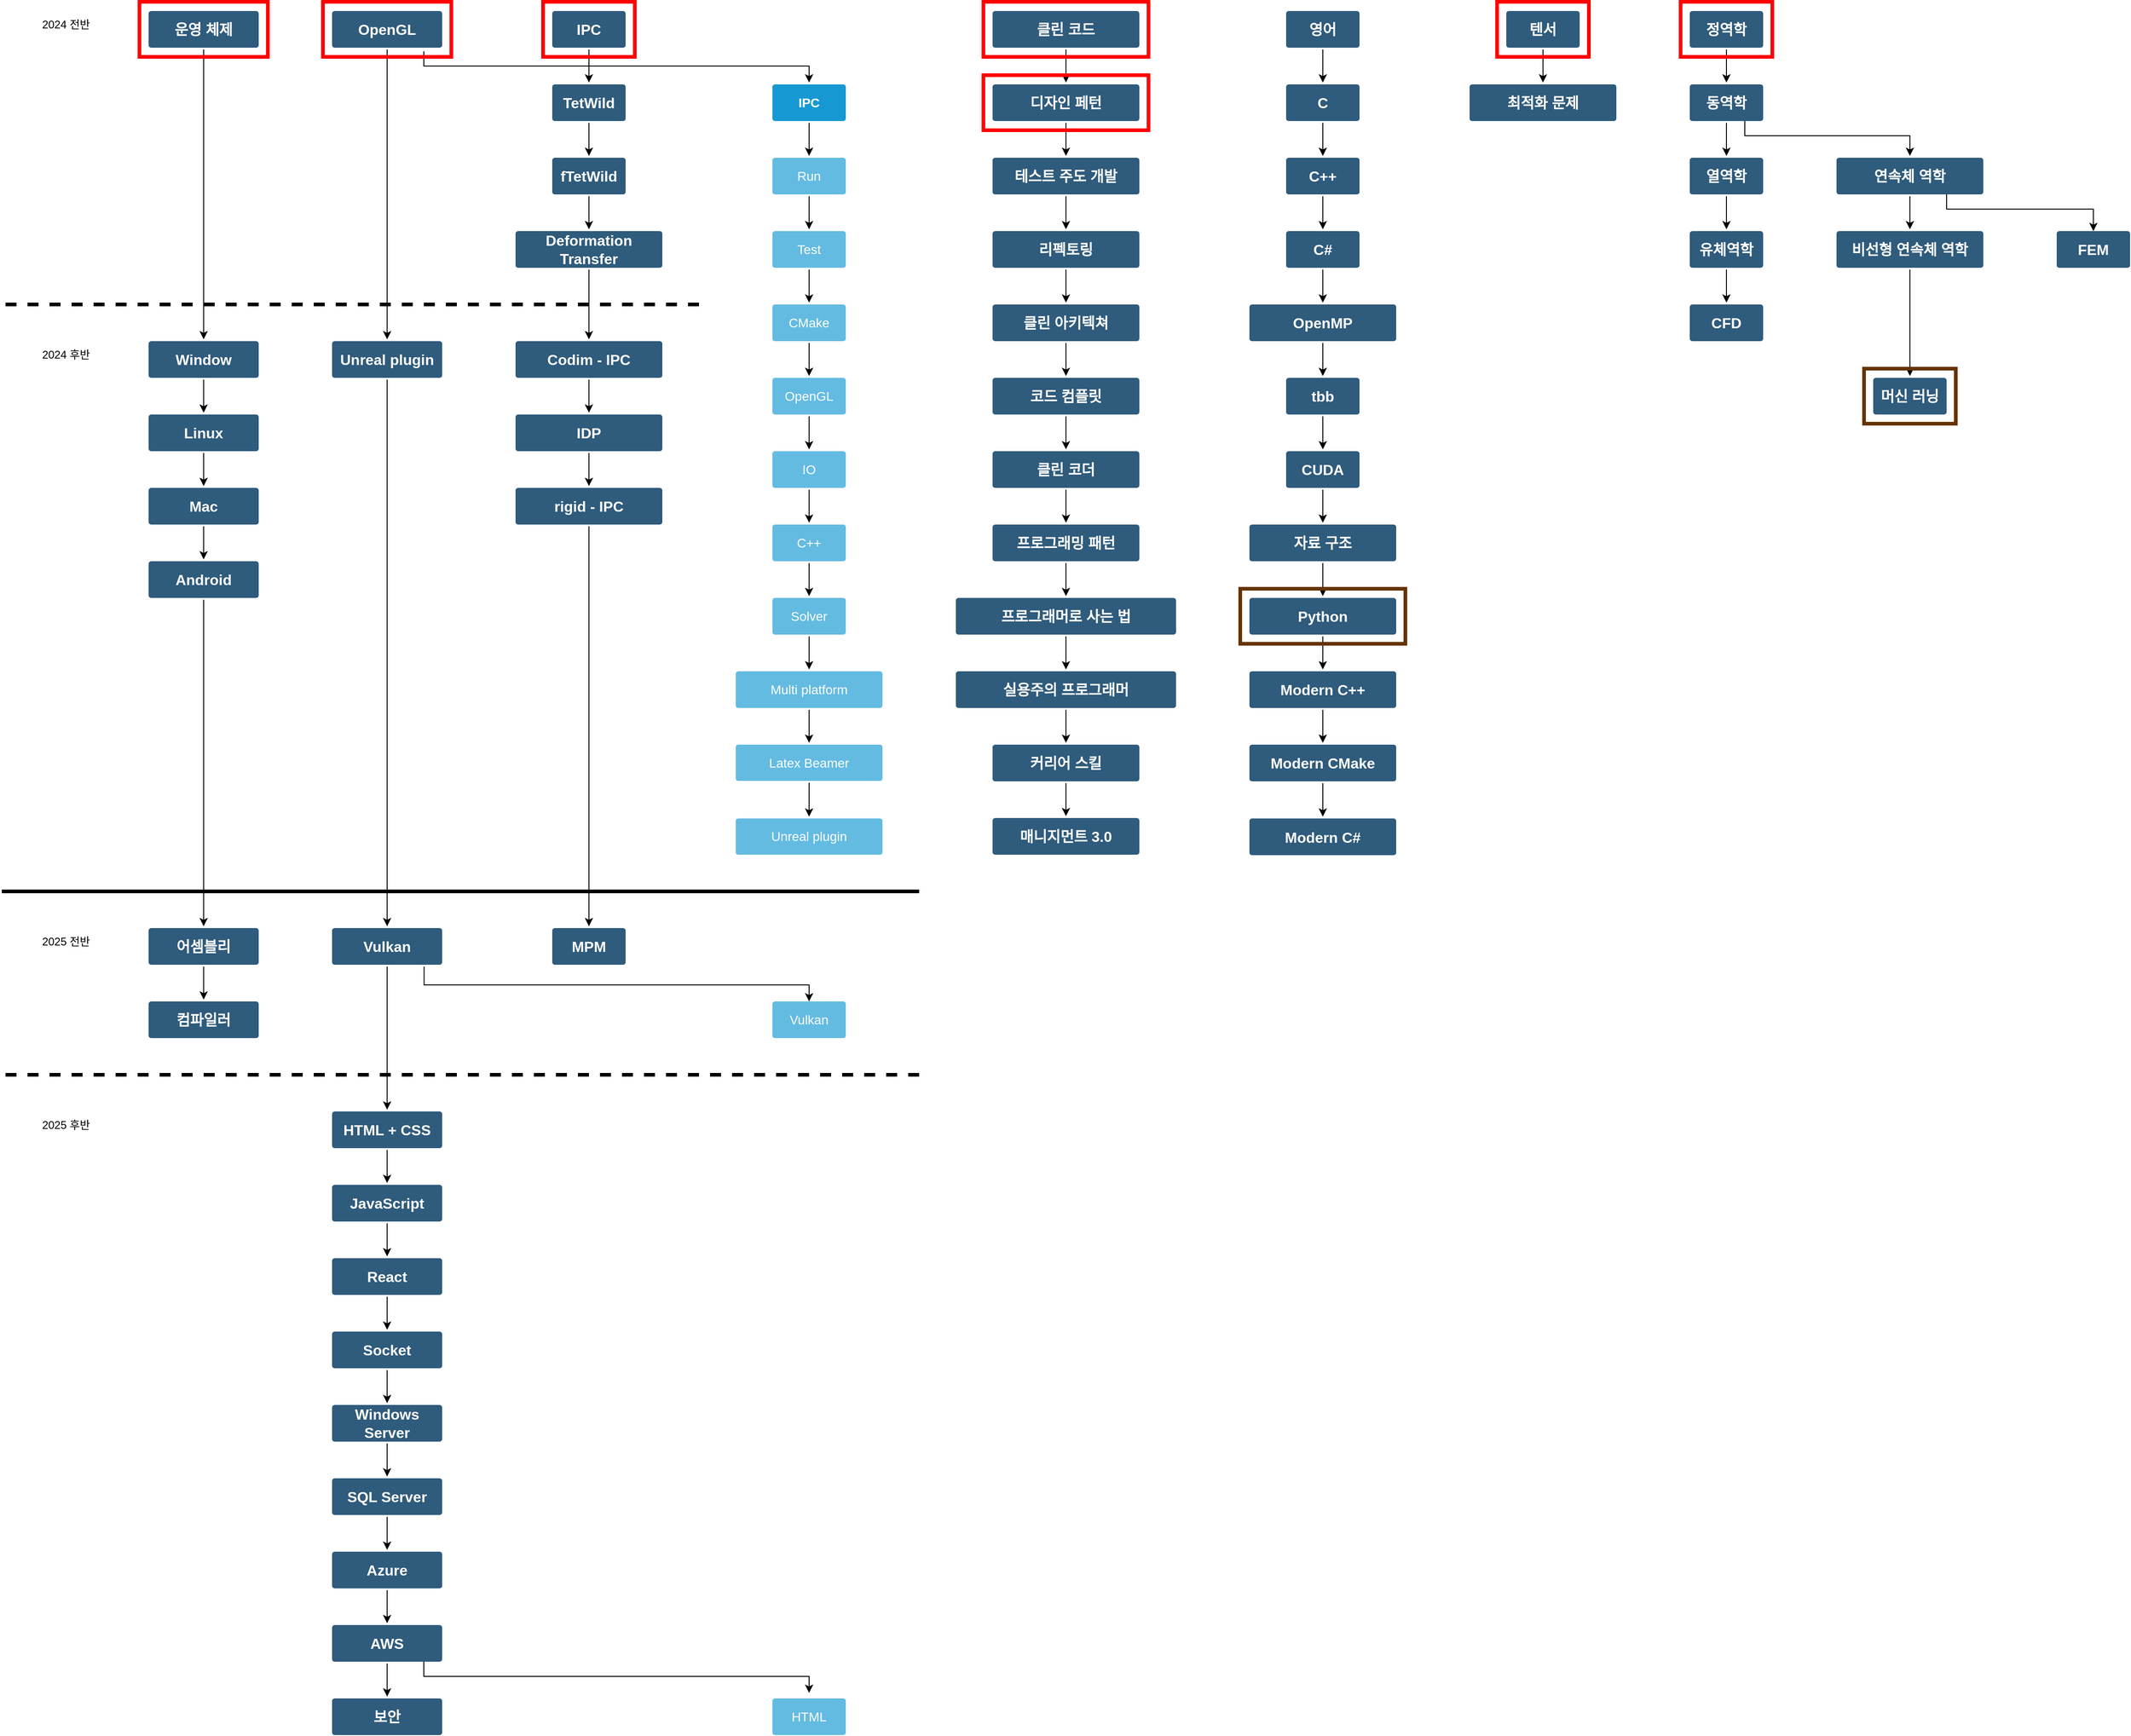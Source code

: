 <mxfile version="23.1.2" type="github">
  <diagram id="6a731a19-8d31-9384-78a2-239565b7b9f0" name="Page-1">
    <mxGraphModel dx="3243" dy="1098" grid="1" gridSize="10" guides="1" tooltips="1" connect="1" arrows="1" fold="1" page="1" pageScale="1" pageWidth="1169" pageHeight="827" background="none" math="0" shadow="0">
      <root>
        <mxCell id="0" />
        <mxCell id="1" parent="0" />
        <mxCell id="1UIoT6ySWnRTdIGvDfuI-1921" value="" style="edgeStyle=orthogonalEdgeStyle;rounded=0;orthogonalLoop=1;jettySize=auto;html=1;" parent="1" source="1749" target="1UIoT6ySWnRTdIGvDfuI-1781" edge="1">
          <mxGeometry relative="1" as="geometry" />
        </mxCell>
        <mxCell id="1749" value="C" style="rounded=1;whiteSpace=wrap;html=1;shadow=0;labelBackgroundColor=none;strokeColor=none;strokeWidth=3;fillColor=#2F5B7C;fontFamily=Helvetica;fontSize=16;fontColor=#FFFFFF;align=center;fontStyle=1;spacing=5;arcSize=7;perimeterSpacing=2;" parent="1" vertex="1">
          <mxGeometry x="640" y="120" width="80" height="40" as="geometry" />
        </mxCell>
        <mxCell id="1UIoT6ySWnRTdIGvDfuI-1902" value="" style="edgeStyle=orthogonalEdgeStyle;rounded=0;orthogonalLoop=1;jettySize=auto;html=1;" parent="1" source="1760" target="1762" edge="1">
          <mxGeometry relative="1" as="geometry" />
        </mxCell>
        <mxCell id="1760" value="IPC" style="rounded=1;whiteSpace=wrap;html=1;shadow=0;labelBackgroundColor=none;strokeColor=none;strokeWidth=3;fillColor=#1699d3;fontFamily=Helvetica;fontSize=14;fontColor=#FFFFFF;align=center;spacing=5;fontStyle=1;arcSize=7;perimeterSpacing=2;" parent="1" vertex="1">
          <mxGeometry x="80" y="120" width="80" height="40" as="geometry" />
        </mxCell>
        <mxCell id="1UIoT6ySWnRTdIGvDfuI-1903" value="" style="edgeStyle=orthogonalEdgeStyle;rounded=0;orthogonalLoop=1;jettySize=auto;html=1;" parent="1" source="1762" target="1UIoT6ySWnRTdIGvDfuI-1811" edge="1">
          <mxGeometry relative="1" as="geometry" />
        </mxCell>
        <mxCell id="1762" value="Run" style="rounded=1;whiteSpace=wrap;html=1;shadow=0;labelBackgroundColor=none;strokeColor=none;strokeWidth=3;fillColor=#64bbe2;fontFamily=Helvetica;fontSize=14;fontColor=#FFFFFF;align=center;spacing=5;arcSize=7;perimeterSpacing=2;" parent="1" vertex="1">
          <mxGeometry x="80" y="200" width="80" height="40" as="geometry" />
        </mxCell>
        <mxCell id="1UIoT6ySWnRTdIGvDfuI-1922" value="" style="edgeStyle=orthogonalEdgeStyle;rounded=0;orthogonalLoop=1;jettySize=auto;html=1;" parent="1" source="1UIoT6ySWnRTdIGvDfuI-1781" target="1UIoT6ySWnRTdIGvDfuI-1782" edge="1">
          <mxGeometry relative="1" as="geometry" />
        </mxCell>
        <mxCell id="1UIoT6ySWnRTdIGvDfuI-1781" value="C++" style="rounded=1;whiteSpace=wrap;html=1;shadow=0;labelBackgroundColor=none;strokeColor=none;strokeWidth=3;fillColor=#2F5B7C;fontFamily=Helvetica;fontSize=16;fontColor=#FFFFFF;align=center;fontStyle=1;spacing=5;arcSize=7;perimeterSpacing=2;" parent="1" vertex="1">
          <mxGeometry x="640" y="200" width="80" height="40" as="geometry" />
        </mxCell>
        <mxCell id="1UIoT6ySWnRTdIGvDfuI-1923" value="" style="edgeStyle=orthogonalEdgeStyle;rounded=0;orthogonalLoop=1;jettySize=auto;html=1;" parent="1" source="1UIoT6ySWnRTdIGvDfuI-1782" target="1UIoT6ySWnRTdIGvDfuI-1854" edge="1">
          <mxGeometry relative="1" as="geometry" />
        </mxCell>
        <mxCell id="1UIoT6ySWnRTdIGvDfuI-1782" value="C#" style="rounded=1;whiteSpace=wrap;html=1;shadow=0;labelBackgroundColor=none;strokeColor=none;strokeWidth=3;fillColor=#2F5B7C;fontFamily=Helvetica;fontSize=16;fontColor=#FFFFFF;align=center;fontStyle=1;spacing=5;arcSize=7;perimeterSpacing=2;" parent="1" vertex="1">
          <mxGeometry x="640" y="280" width="80" height="40" as="geometry" />
        </mxCell>
        <mxCell id="1UIoT6ySWnRTdIGvDfuI-1920" value="" style="edgeStyle=orthogonalEdgeStyle;rounded=0;orthogonalLoop=1;jettySize=auto;html=1;" parent="1" source="1UIoT6ySWnRTdIGvDfuI-1783" target="1749" edge="1">
          <mxGeometry relative="1" as="geometry" />
        </mxCell>
        <mxCell id="1UIoT6ySWnRTdIGvDfuI-1783" value="영어" style="rounded=1;whiteSpace=wrap;html=1;shadow=0;labelBackgroundColor=none;strokeColor=none;strokeWidth=3;fillColor=#2F5B7C;fontFamily=Helvetica;fontSize=16;fontColor=#FFFFFF;align=center;fontStyle=1;spacing=5;arcSize=7;perimeterSpacing=2;" parent="1" vertex="1">
          <mxGeometry x="640" y="40" width="80" height="40" as="geometry" />
        </mxCell>
        <mxCell id="1UIoT6ySWnRTdIGvDfuI-1931" value="" style="edgeStyle=orthogonalEdgeStyle;rounded=0;orthogonalLoop=1;jettySize=auto;html=1;" parent="1" source="1UIoT6ySWnRTdIGvDfuI-1784" target="1UIoT6ySWnRTdIGvDfuI-1785" edge="1">
          <mxGeometry relative="1" as="geometry" />
        </mxCell>
        <mxCell id="1UIoT6ySWnRTdIGvDfuI-1784" value="텐서" style="rounded=1;whiteSpace=wrap;html=1;shadow=0;labelBackgroundColor=none;strokeColor=none;strokeWidth=3;fillColor=#2F5B7C;fontFamily=Helvetica;fontSize=16;fontColor=#FFFFFF;align=center;fontStyle=1;spacing=5;arcSize=7;perimeterSpacing=2;" parent="1" vertex="1">
          <mxGeometry x="880" y="40" width="80" height="40" as="geometry" />
        </mxCell>
        <mxCell id="1UIoT6ySWnRTdIGvDfuI-1785" value="최적화 문제" style="rounded=1;whiteSpace=wrap;html=1;shadow=0;labelBackgroundColor=none;strokeColor=none;strokeWidth=3;fillColor=#2F5B7C;fontFamily=Helvetica;fontSize=16;fontColor=#FFFFFF;align=center;fontStyle=1;spacing=5;arcSize=7;perimeterSpacing=2;" parent="1" vertex="1">
          <mxGeometry x="840" y="120" width="160" height="40" as="geometry" />
        </mxCell>
        <mxCell id="1UIoT6ySWnRTdIGvDfuI-1870" style="edgeStyle=orthogonalEdgeStyle;rounded=0;orthogonalLoop=1;jettySize=auto;html=1;exitX=0.5;exitY=1;exitDx=0;exitDy=0;" parent="1" source="1UIoT6ySWnRTdIGvDfuI-1786" target="1UIoT6ySWnRTdIGvDfuI-1837" edge="1">
          <mxGeometry relative="1" as="geometry" />
        </mxCell>
        <mxCell id="1UIoT6ySWnRTdIGvDfuI-1786" value="OpenGL" style="rounded=1;whiteSpace=wrap;html=1;shadow=0;labelBackgroundColor=none;strokeColor=none;strokeWidth=3;fillColor=#2F5B7C;fontFamily=Helvetica;fontSize=16;fontColor=#FFFFFF;align=center;fontStyle=1;spacing=5;arcSize=7;perimeterSpacing=2;" parent="1" vertex="1">
          <mxGeometry x="-400" y="40" width="120" height="40" as="geometry" />
        </mxCell>
        <mxCell id="1UIoT6ySWnRTdIGvDfuI-1882" style="edgeStyle=orthogonalEdgeStyle;rounded=0;orthogonalLoop=1;jettySize=auto;html=1;" parent="1" source="1UIoT6ySWnRTdIGvDfuI-1787" target="1UIoT6ySWnRTdIGvDfuI-1788" edge="1">
          <mxGeometry relative="1" as="geometry" />
        </mxCell>
        <mxCell id="1UIoT6ySWnRTdIGvDfuI-1787" value="Vulkan" style="rounded=1;whiteSpace=wrap;html=1;shadow=0;labelBackgroundColor=none;strokeColor=none;strokeWidth=3;fillColor=#2F5B7C;fontFamily=Helvetica;fontSize=16;fontColor=#FFFFFF;align=center;fontStyle=1;spacing=5;arcSize=7;perimeterSpacing=2;" parent="1" vertex="1">
          <mxGeometry x="-400" y="1040" width="120" height="40" as="geometry" />
        </mxCell>
        <mxCell id="1UIoT6ySWnRTdIGvDfuI-1874" value="" style="edgeStyle=orthogonalEdgeStyle;rounded=0;orthogonalLoop=1;jettySize=auto;html=1;" parent="1" source="1UIoT6ySWnRTdIGvDfuI-1788" target="1UIoT6ySWnRTdIGvDfuI-1789" edge="1">
          <mxGeometry relative="1" as="geometry" />
        </mxCell>
        <mxCell id="1UIoT6ySWnRTdIGvDfuI-1788" value="HTML + CSS" style="rounded=1;whiteSpace=wrap;html=1;shadow=0;labelBackgroundColor=none;strokeColor=none;strokeWidth=3;fillColor=#2F5B7C;fontFamily=Helvetica;fontSize=16;fontColor=#FFFFFF;align=center;fontStyle=1;spacing=5;arcSize=7;perimeterSpacing=2;" parent="1" vertex="1">
          <mxGeometry x="-400" y="1240" width="120" height="40" as="geometry" />
        </mxCell>
        <mxCell id="1UIoT6ySWnRTdIGvDfuI-1875" value="" style="edgeStyle=orthogonalEdgeStyle;rounded=0;orthogonalLoop=1;jettySize=auto;html=1;" parent="1" source="1UIoT6ySWnRTdIGvDfuI-1789" target="1UIoT6ySWnRTdIGvDfuI-1790" edge="1">
          <mxGeometry relative="1" as="geometry" />
        </mxCell>
        <mxCell id="1UIoT6ySWnRTdIGvDfuI-1789" value="JavaScript" style="rounded=1;whiteSpace=wrap;html=1;shadow=0;labelBackgroundColor=none;strokeColor=none;strokeWidth=3;fillColor=#2F5B7C;fontFamily=Helvetica;fontSize=16;fontColor=#FFFFFF;align=center;fontStyle=1;spacing=5;arcSize=7;perimeterSpacing=2;" parent="1" vertex="1">
          <mxGeometry x="-400" y="1320" width="120" height="40" as="geometry" />
        </mxCell>
        <mxCell id="1UIoT6ySWnRTdIGvDfuI-1876" value="" style="edgeStyle=orthogonalEdgeStyle;rounded=0;orthogonalLoop=1;jettySize=auto;html=1;" parent="1" source="1UIoT6ySWnRTdIGvDfuI-1790" target="1UIoT6ySWnRTdIGvDfuI-1847" edge="1">
          <mxGeometry relative="1" as="geometry" />
        </mxCell>
        <mxCell id="1UIoT6ySWnRTdIGvDfuI-1790" value="React" style="rounded=1;whiteSpace=wrap;html=1;shadow=0;labelBackgroundColor=none;strokeColor=none;strokeWidth=3;fillColor=#2F5B7C;fontFamily=Helvetica;fontSize=16;fontColor=#FFFFFF;align=center;fontStyle=1;spacing=5;arcSize=7;perimeterSpacing=2;" parent="1" vertex="1">
          <mxGeometry x="-400" y="1400" width="120" height="40" as="geometry" />
        </mxCell>
        <mxCell id="1UIoT6ySWnRTdIGvDfuI-1886" value="" style="edgeStyle=orthogonalEdgeStyle;rounded=0;orthogonalLoop=1;jettySize=auto;html=1;" parent="1" source="1UIoT6ySWnRTdIGvDfuI-1791" target="1UIoT6ySWnRTdIGvDfuI-1832" edge="1">
          <mxGeometry relative="1" as="geometry" />
        </mxCell>
        <mxCell id="1UIoT6ySWnRTdIGvDfuI-1791" value="IPC" style="rounded=1;whiteSpace=wrap;html=1;shadow=0;labelBackgroundColor=none;strokeColor=none;strokeWidth=3;fillColor=#2F5B7C;fontFamily=Helvetica;fontSize=16;fontColor=#FFFFFF;align=center;fontStyle=1;spacing=5;arcSize=7;perimeterSpacing=2;" parent="1" vertex="1">
          <mxGeometry x="-160" y="40" width="80" height="40" as="geometry" />
        </mxCell>
        <mxCell id="1UIoT6ySWnRTdIGvDfuI-1909" value="" style="edgeStyle=orthogonalEdgeStyle;rounded=0;orthogonalLoop=1;jettySize=auto;html=1;" parent="1" source="1UIoT6ySWnRTdIGvDfuI-1792" target="1UIoT6ySWnRTdIGvDfuI-1794" edge="1">
          <mxGeometry relative="1" as="geometry" />
        </mxCell>
        <mxCell id="1UIoT6ySWnRTdIGvDfuI-1792" value="클린 코드" style="rounded=1;whiteSpace=wrap;html=1;shadow=0;labelBackgroundColor=none;strokeColor=none;strokeWidth=3;fillColor=#2F5B7C;fontFamily=Helvetica;fontSize=16;fontColor=#FFFFFF;align=center;fontStyle=1;spacing=5;arcSize=7;perimeterSpacing=2;" parent="1" vertex="1">
          <mxGeometry x="320" y="40" width="160" height="40" as="geometry" />
        </mxCell>
        <mxCell id="1UIoT6ySWnRTdIGvDfuI-1866" style="edgeStyle=orthogonalEdgeStyle;rounded=0;orthogonalLoop=1;jettySize=auto;html=1;entryX=0.5;entryY=0;entryDx=0;entryDy=0;" parent="1" source="1UIoT6ySWnRTdIGvDfuI-1793" target="1UIoT6ySWnRTdIGvDfuI-1850" edge="1">
          <mxGeometry relative="1" as="geometry" />
        </mxCell>
        <mxCell id="1UIoT6ySWnRTdIGvDfuI-1793" value="운영 체제" style="rounded=1;whiteSpace=wrap;html=1;shadow=0;labelBackgroundColor=none;strokeColor=none;strokeWidth=3;fillColor=#2F5B7C;fontFamily=Helvetica;fontSize=16;fontColor=#FFFFFF;align=center;fontStyle=1;spacing=5;arcSize=7;perimeterSpacing=2;" parent="1" vertex="1">
          <mxGeometry x="-600" y="40" width="120" height="40" as="geometry" />
        </mxCell>
        <mxCell id="1UIoT6ySWnRTdIGvDfuI-1910" value="" style="edgeStyle=orthogonalEdgeStyle;rounded=0;orthogonalLoop=1;jettySize=auto;html=1;" parent="1" source="1UIoT6ySWnRTdIGvDfuI-1794" target="1UIoT6ySWnRTdIGvDfuI-1800" edge="1">
          <mxGeometry relative="1" as="geometry" />
        </mxCell>
        <mxCell id="1UIoT6ySWnRTdIGvDfuI-1794" value="디자인 페턴" style="rounded=1;whiteSpace=wrap;html=1;shadow=0;labelBackgroundColor=none;strokeColor=none;strokeWidth=3;fillColor=#2F5B7C;fontFamily=Helvetica;fontSize=16;fontColor=#FFFFFF;align=center;fontStyle=1;spacing=5;arcSize=7;perimeterSpacing=2;" parent="1" vertex="1">
          <mxGeometry x="320" y="120" width="160" height="40" as="geometry" />
        </mxCell>
        <mxCell id="1UIoT6ySWnRTdIGvDfuI-1927" value="" style="edgeStyle=orthogonalEdgeStyle;rounded=0;orthogonalLoop=1;jettySize=auto;html=1;" parent="1" source="1UIoT6ySWnRTdIGvDfuI-1798" target="1UIoT6ySWnRTdIGvDfuI-1856" edge="1">
          <mxGeometry relative="1" as="geometry" />
        </mxCell>
        <mxCell id="1UIoT6ySWnRTdIGvDfuI-1798" value="자료 구조" style="rounded=1;whiteSpace=wrap;html=1;shadow=0;labelBackgroundColor=none;strokeColor=none;strokeWidth=3;fillColor=#2F5B7C;fontFamily=Helvetica;fontSize=16;fontColor=#FFFFFF;align=center;fontStyle=1;spacing=5;arcSize=7;perimeterSpacing=2;" parent="1" vertex="1">
          <mxGeometry x="600" y="600" width="160" height="40" as="geometry" />
        </mxCell>
        <mxCell id="1UIoT6ySWnRTdIGvDfuI-1929" value="" style="edgeStyle=orthogonalEdgeStyle;rounded=0;orthogonalLoop=1;jettySize=auto;html=1;" parent="1" source="1UIoT6ySWnRTdIGvDfuI-1799" target="1UIoT6ySWnRTdIGvDfuI-1840" edge="1">
          <mxGeometry relative="1" as="geometry" />
        </mxCell>
        <mxCell id="1UIoT6ySWnRTdIGvDfuI-1799" value="Modern C++" style="rounded=1;whiteSpace=wrap;html=1;shadow=0;labelBackgroundColor=none;strokeColor=none;strokeWidth=3;fillColor=#2F5B7C;fontFamily=Helvetica;fontSize=16;fontColor=#FFFFFF;align=center;fontStyle=1;spacing=5;arcSize=7;perimeterSpacing=2;" parent="1" vertex="1">
          <mxGeometry x="600" y="760" width="160" height="40" as="geometry" />
        </mxCell>
        <mxCell id="1UIoT6ySWnRTdIGvDfuI-1911" value="" style="edgeStyle=orthogonalEdgeStyle;rounded=0;orthogonalLoop=1;jettySize=auto;html=1;" parent="1" source="1UIoT6ySWnRTdIGvDfuI-1800" target="1UIoT6ySWnRTdIGvDfuI-1802" edge="1">
          <mxGeometry relative="1" as="geometry" />
        </mxCell>
        <mxCell id="1UIoT6ySWnRTdIGvDfuI-1800" value="테스트 주도 개발" style="rounded=1;whiteSpace=wrap;html=1;shadow=0;labelBackgroundColor=none;strokeColor=none;strokeWidth=3;fillColor=#2F5B7C;fontFamily=Helvetica;fontSize=16;fontColor=#FFFFFF;align=center;fontStyle=1;spacing=5;arcSize=7;perimeterSpacing=2;" parent="1" vertex="1">
          <mxGeometry x="320" y="200" width="160" height="40" as="geometry" />
        </mxCell>
        <mxCell id="1UIoT6ySWnRTdIGvDfuI-1912" value="" style="edgeStyle=orthogonalEdgeStyle;rounded=0;orthogonalLoop=1;jettySize=auto;html=1;" parent="1" source="1UIoT6ySWnRTdIGvDfuI-1802" target="1UIoT6ySWnRTdIGvDfuI-1803" edge="1">
          <mxGeometry relative="1" as="geometry" />
        </mxCell>
        <mxCell id="1UIoT6ySWnRTdIGvDfuI-1802" value="리펙토링" style="rounded=1;whiteSpace=wrap;html=1;shadow=0;labelBackgroundColor=none;strokeColor=none;strokeWidth=3;fillColor=#2F5B7C;fontFamily=Helvetica;fontSize=16;fontColor=#FFFFFF;align=center;fontStyle=1;spacing=5;arcSize=7;perimeterSpacing=2;" parent="1" vertex="1">
          <mxGeometry x="320" y="280" width="160" height="40" as="geometry" />
        </mxCell>
        <mxCell id="1UIoT6ySWnRTdIGvDfuI-1913" value="" style="edgeStyle=orthogonalEdgeStyle;rounded=0;orthogonalLoop=1;jettySize=auto;html=1;" parent="1" source="1UIoT6ySWnRTdIGvDfuI-1803" target="1UIoT6ySWnRTdIGvDfuI-1804" edge="1">
          <mxGeometry relative="1" as="geometry" />
        </mxCell>
        <mxCell id="1UIoT6ySWnRTdIGvDfuI-1803" value="클린 아키텍쳐" style="rounded=1;whiteSpace=wrap;html=1;shadow=0;labelBackgroundColor=none;strokeColor=none;strokeWidth=3;fillColor=#2F5B7C;fontFamily=Helvetica;fontSize=16;fontColor=#FFFFFF;align=center;fontStyle=1;spacing=5;arcSize=7;perimeterSpacing=2;" parent="1" vertex="1">
          <mxGeometry x="320" y="360" width="160" height="40" as="geometry" />
        </mxCell>
        <mxCell id="1UIoT6ySWnRTdIGvDfuI-1914" value="" style="edgeStyle=orthogonalEdgeStyle;rounded=0;orthogonalLoop=1;jettySize=auto;html=1;" parent="1" source="1UIoT6ySWnRTdIGvDfuI-1804" target="1UIoT6ySWnRTdIGvDfuI-1805" edge="1">
          <mxGeometry relative="1" as="geometry" />
        </mxCell>
        <mxCell id="1UIoT6ySWnRTdIGvDfuI-1804" value="코드 컴플릿" style="rounded=1;whiteSpace=wrap;html=1;shadow=0;labelBackgroundColor=none;strokeColor=none;strokeWidth=3;fillColor=#2F5B7C;fontFamily=Helvetica;fontSize=16;fontColor=#FFFFFF;align=center;fontStyle=1;spacing=5;arcSize=7;perimeterSpacing=2;" parent="1" vertex="1">
          <mxGeometry x="320" y="440" width="160" height="40" as="geometry" />
        </mxCell>
        <mxCell id="1UIoT6ySWnRTdIGvDfuI-1915" value="" style="edgeStyle=orthogonalEdgeStyle;rounded=0;orthogonalLoop=1;jettySize=auto;html=1;" parent="1" source="1UIoT6ySWnRTdIGvDfuI-1805" target="1UIoT6ySWnRTdIGvDfuI-1806" edge="1">
          <mxGeometry relative="1" as="geometry" />
        </mxCell>
        <mxCell id="1UIoT6ySWnRTdIGvDfuI-1805" value="클린 코더" style="rounded=1;whiteSpace=wrap;html=1;shadow=0;labelBackgroundColor=none;strokeColor=none;strokeWidth=3;fillColor=#2F5B7C;fontFamily=Helvetica;fontSize=16;fontColor=#FFFFFF;align=center;fontStyle=1;spacing=5;arcSize=7;perimeterSpacing=2;" parent="1" vertex="1">
          <mxGeometry x="320" y="520" width="160" height="40" as="geometry" />
        </mxCell>
        <mxCell id="1UIoT6ySWnRTdIGvDfuI-1916" value="" style="edgeStyle=orthogonalEdgeStyle;rounded=0;orthogonalLoop=1;jettySize=auto;html=1;" parent="1" source="1UIoT6ySWnRTdIGvDfuI-1806" target="1UIoT6ySWnRTdIGvDfuI-1807" edge="1">
          <mxGeometry relative="1" as="geometry" />
        </mxCell>
        <mxCell id="1UIoT6ySWnRTdIGvDfuI-1806" value="프로그래밍 패턴" style="rounded=1;whiteSpace=wrap;html=1;shadow=0;labelBackgroundColor=none;strokeColor=none;strokeWidth=3;fillColor=#2F5B7C;fontFamily=Helvetica;fontSize=16;fontColor=#FFFFFF;align=center;fontStyle=1;spacing=5;arcSize=7;perimeterSpacing=2;" parent="1" vertex="1">
          <mxGeometry x="320" y="600" width="160" height="40" as="geometry" />
        </mxCell>
        <mxCell id="1UIoT6ySWnRTdIGvDfuI-1917" value="" style="edgeStyle=orthogonalEdgeStyle;rounded=0;orthogonalLoop=1;jettySize=auto;html=1;" parent="1" source="1UIoT6ySWnRTdIGvDfuI-1807" target="1UIoT6ySWnRTdIGvDfuI-1808" edge="1">
          <mxGeometry relative="1" as="geometry" />
        </mxCell>
        <mxCell id="1UIoT6ySWnRTdIGvDfuI-1807" value="프로그래머로 사는 법" style="rounded=1;whiteSpace=wrap;html=1;shadow=0;labelBackgroundColor=none;strokeColor=none;strokeWidth=3;fillColor=#2F5B7C;fontFamily=Helvetica;fontSize=16;fontColor=#FFFFFF;align=center;fontStyle=1;spacing=5;arcSize=7;perimeterSpacing=2;" parent="1" vertex="1">
          <mxGeometry x="280" y="680" width="240" height="40" as="geometry" />
        </mxCell>
        <mxCell id="1UIoT6ySWnRTdIGvDfuI-1918" value="" style="edgeStyle=orthogonalEdgeStyle;rounded=0;orthogonalLoop=1;jettySize=auto;html=1;" parent="1" source="1UIoT6ySWnRTdIGvDfuI-1808" target="1UIoT6ySWnRTdIGvDfuI-1809" edge="1">
          <mxGeometry relative="1" as="geometry" />
        </mxCell>
        <mxCell id="1UIoT6ySWnRTdIGvDfuI-1808" value="실용주의 프로그래머" style="rounded=1;whiteSpace=wrap;html=1;shadow=0;labelBackgroundColor=none;strokeColor=none;strokeWidth=3;fillColor=#2F5B7C;fontFamily=Helvetica;fontSize=16;fontColor=#FFFFFF;align=center;fontStyle=1;spacing=5;arcSize=7;perimeterSpacing=2;" parent="1" vertex="1">
          <mxGeometry x="280" y="760" width="240" height="40" as="geometry" />
        </mxCell>
        <mxCell id="1UIoT6ySWnRTdIGvDfuI-1919" value="" style="edgeStyle=orthogonalEdgeStyle;rounded=0;orthogonalLoop=1;jettySize=auto;html=1;" parent="1" source="1UIoT6ySWnRTdIGvDfuI-1809" target="1UIoT6ySWnRTdIGvDfuI-1810" edge="1">
          <mxGeometry relative="1" as="geometry" />
        </mxCell>
        <mxCell id="1UIoT6ySWnRTdIGvDfuI-1809" value="커리어 스킬" style="rounded=1;whiteSpace=wrap;html=1;shadow=0;labelBackgroundColor=none;strokeColor=none;strokeWidth=3;fillColor=#2F5B7C;fontFamily=Helvetica;fontSize=16;fontColor=#FFFFFF;align=center;fontStyle=1;spacing=5;arcSize=7;perimeterSpacing=2;" parent="1" vertex="1">
          <mxGeometry x="320" y="840" width="160" height="40" as="geometry" />
        </mxCell>
        <mxCell id="1UIoT6ySWnRTdIGvDfuI-1810" value="매니지먼트 3.0" style="rounded=1;whiteSpace=wrap;html=1;shadow=0;labelBackgroundColor=none;strokeColor=none;strokeWidth=3;fillColor=#2F5B7C;fontFamily=Helvetica;fontSize=16;fontColor=#FFFFFF;align=center;fontStyle=1;spacing=5;arcSize=7;perimeterSpacing=2;" parent="1" vertex="1">
          <mxGeometry x="320" y="920" width="160" height="40" as="geometry" />
        </mxCell>
        <mxCell id="1UIoT6ySWnRTdIGvDfuI-1904" value="" style="edgeStyle=orthogonalEdgeStyle;rounded=0;orthogonalLoop=1;jettySize=auto;html=1;" parent="1" source="1UIoT6ySWnRTdIGvDfuI-1811" target="1UIoT6ySWnRTdIGvDfuI-1812" edge="1">
          <mxGeometry relative="1" as="geometry" />
        </mxCell>
        <mxCell id="1UIoT6ySWnRTdIGvDfuI-1811" value="Test" style="rounded=1;whiteSpace=wrap;html=1;shadow=0;labelBackgroundColor=none;strokeColor=none;strokeWidth=3;fillColor=#64bbe2;fontFamily=Helvetica;fontSize=14;fontColor=#FFFFFF;align=center;spacing=5;arcSize=7;perimeterSpacing=2;" parent="1" vertex="1">
          <mxGeometry x="80" y="280" width="80" height="40" as="geometry" />
        </mxCell>
        <mxCell id="1UIoT6ySWnRTdIGvDfuI-1905" value="" style="edgeStyle=orthogonalEdgeStyle;rounded=0;orthogonalLoop=1;jettySize=auto;html=1;" parent="1" source="1UIoT6ySWnRTdIGvDfuI-1812" target="1UIoT6ySWnRTdIGvDfuI-1813" edge="1">
          <mxGeometry relative="1" as="geometry" />
        </mxCell>
        <mxCell id="1UIoT6ySWnRTdIGvDfuI-1812" value="CMake" style="rounded=1;whiteSpace=wrap;html=1;shadow=0;labelBackgroundColor=none;strokeColor=none;strokeWidth=3;fillColor=#64bbe2;fontFamily=Helvetica;fontSize=14;fontColor=#FFFFFF;align=center;spacing=5;arcSize=7;perimeterSpacing=2;" parent="1" vertex="1">
          <mxGeometry x="80" y="360" width="80" height="40" as="geometry" />
        </mxCell>
        <mxCell id="1UIoT6ySWnRTdIGvDfuI-1906" value="" style="edgeStyle=orthogonalEdgeStyle;rounded=0;orthogonalLoop=1;jettySize=auto;html=1;" parent="1" source="1UIoT6ySWnRTdIGvDfuI-1813" target="1UIoT6ySWnRTdIGvDfuI-1814" edge="1">
          <mxGeometry relative="1" as="geometry" />
        </mxCell>
        <mxCell id="1UIoT6ySWnRTdIGvDfuI-1813" value="OpenGL" style="rounded=1;whiteSpace=wrap;html=1;shadow=0;labelBackgroundColor=none;strokeColor=none;strokeWidth=3;fillColor=#64bbe2;fontFamily=Helvetica;fontSize=14;fontColor=#FFFFFF;align=center;spacing=5;arcSize=7;perimeterSpacing=2;" parent="1" vertex="1">
          <mxGeometry x="80" y="440" width="80" height="40" as="geometry" />
        </mxCell>
        <mxCell id="1UIoT6ySWnRTdIGvDfuI-1907" value="" style="edgeStyle=orthogonalEdgeStyle;rounded=0;orthogonalLoop=1;jettySize=auto;html=1;" parent="1" source="1UIoT6ySWnRTdIGvDfuI-1814" target="1UIoT6ySWnRTdIGvDfuI-1815" edge="1">
          <mxGeometry relative="1" as="geometry" />
        </mxCell>
        <mxCell id="1UIoT6ySWnRTdIGvDfuI-1814" value="IO" style="rounded=1;whiteSpace=wrap;html=1;shadow=0;labelBackgroundColor=none;strokeColor=none;strokeWidth=3;fillColor=#64bbe2;fontFamily=Helvetica;fontSize=14;fontColor=#FFFFFF;align=center;spacing=5;arcSize=7;perimeterSpacing=2;" parent="1" vertex="1">
          <mxGeometry x="80" y="520" width="80" height="40" as="geometry" />
        </mxCell>
        <mxCell id="1UIoT6ySWnRTdIGvDfuI-1908" value="" style="edgeStyle=orthogonalEdgeStyle;rounded=0;orthogonalLoop=1;jettySize=auto;html=1;" parent="1" source="1UIoT6ySWnRTdIGvDfuI-1815" target="1UIoT6ySWnRTdIGvDfuI-1816" edge="1">
          <mxGeometry relative="1" as="geometry" />
        </mxCell>
        <mxCell id="1UIoT6ySWnRTdIGvDfuI-1815" value="C++" style="rounded=1;whiteSpace=wrap;html=1;shadow=0;labelBackgroundColor=none;strokeColor=none;strokeWidth=3;fillColor=#64bbe2;fontFamily=Helvetica;fontSize=14;fontColor=#FFFFFF;align=center;spacing=5;arcSize=7;perimeterSpacing=2;" parent="1" vertex="1">
          <mxGeometry x="80" y="600" width="80" height="40" as="geometry" />
        </mxCell>
        <mxCell id="1UIoT6ySWnRTdIGvDfuI-1901" value="" style="edgeStyle=orthogonalEdgeStyle;rounded=0;orthogonalLoop=1;jettySize=auto;html=1;" parent="1" source="1UIoT6ySWnRTdIGvDfuI-1816" target="1UIoT6ySWnRTdIGvDfuI-1817" edge="1">
          <mxGeometry relative="1" as="geometry" />
        </mxCell>
        <mxCell id="1UIoT6ySWnRTdIGvDfuI-1816" value="Solver" style="rounded=1;whiteSpace=wrap;html=1;shadow=0;labelBackgroundColor=none;strokeColor=none;strokeWidth=3;fillColor=#64bbe2;fontFamily=Helvetica;fontSize=14;fontColor=#FFFFFF;align=center;spacing=5;arcSize=7;perimeterSpacing=2;" parent="1" vertex="1">
          <mxGeometry x="80" y="680" width="80" height="40" as="geometry" />
        </mxCell>
        <mxCell id="1UIoT6ySWnRTdIGvDfuI-1900" value="" style="edgeStyle=orthogonalEdgeStyle;rounded=0;orthogonalLoop=1;jettySize=auto;html=1;" parent="1" source="1UIoT6ySWnRTdIGvDfuI-1817" target="1UIoT6ySWnRTdIGvDfuI-1818" edge="1">
          <mxGeometry relative="1" as="geometry" />
        </mxCell>
        <mxCell id="1UIoT6ySWnRTdIGvDfuI-1817" value="Multi platform" style="rounded=1;whiteSpace=wrap;html=1;shadow=0;labelBackgroundColor=none;strokeColor=none;strokeWidth=3;fillColor=#64bbe2;fontFamily=Helvetica;fontSize=14;fontColor=#FFFFFF;align=center;spacing=5;arcSize=7;perimeterSpacing=2;" parent="1" vertex="1">
          <mxGeometry x="40" y="760" width="160" height="40" as="geometry" />
        </mxCell>
        <mxCell id="1UIoT6ySWnRTdIGvDfuI-1899" value="" style="edgeStyle=orthogonalEdgeStyle;rounded=0;orthogonalLoop=1;jettySize=auto;html=1;" parent="1" source="1UIoT6ySWnRTdIGvDfuI-1818" target="1UIoT6ySWnRTdIGvDfuI-1896" edge="1">
          <mxGeometry relative="1" as="geometry" />
        </mxCell>
        <mxCell id="1UIoT6ySWnRTdIGvDfuI-1818" value="Latex Beamer" style="rounded=1;whiteSpace=wrap;html=1;shadow=0;labelBackgroundColor=none;strokeColor=none;strokeWidth=3;fillColor=#64bbe2;fontFamily=Helvetica;fontSize=14;fontColor=#FFFFFF;align=center;spacing=5;arcSize=7;perimeterSpacing=2;" parent="1" vertex="1">
          <mxGeometry x="40" y="840" width="160" height="39.5" as="geometry" />
        </mxCell>
        <mxCell id="1UIoT6ySWnRTdIGvDfuI-1819" value="Vulkan" style="rounded=1;whiteSpace=wrap;html=1;shadow=0;labelBackgroundColor=none;strokeColor=none;strokeWidth=3;fillColor=#64bbe2;fontFamily=Helvetica;fontSize=14;fontColor=#FFFFFF;align=center;spacing=5;arcSize=7;perimeterSpacing=2;" parent="1" vertex="1">
          <mxGeometry x="80" y="1120" width="80" height="40" as="geometry" />
        </mxCell>
        <mxCell id="1UIoT6ySWnRTdIGvDfuI-1932" value="" style="edgeStyle=orthogonalEdgeStyle;rounded=0;orthogonalLoop=1;jettySize=auto;html=1;" parent="1" source="1UIoT6ySWnRTdIGvDfuI-1820" target="1UIoT6ySWnRTdIGvDfuI-1821" edge="1">
          <mxGeometry relative="1" as="geometry" />
        </mxCell>
        <mxCell id="1UIoT6ySWnRTdIGvDfuI-1820" value="정역학" style="rounded=1;whiteSpace=wrap;html=1;shadow=0;labelBackgroundColor=none;strokeColor=none;strokeWidth=3;fillColor=#2F5B7C;fontFamily=Helvetica;fontSize=16;fontColor=#FFFFFF;align=center;fontStyle=1;spacing=5;arcSize=7;perimeterSpacing=2;" parent="1" vertex="1">
          <mxGeometry x="1080" y="40" width="80" height="40" as="geometry" />
        </mxCell>
        <mxCell id="1UIoT6ySWnRTdIGvDfuI-1933" value="" style="edgeStyle=orthogonalEdgeStyle;rounded=0;orthogonalLoop=1;jettySize=auto;html=1;" parent="1" source="1UIoT6ySWnRTdIGvDfuI-1821" target="1UIoT6ySWnRTdIGvDfuI-1822" edge="1">
          <mxGeometry relative="1" as="geometry" />
        </mxCell>
        <mxCell id="1UIoT6ySWnRTdIGvDfuI-1821" value="동역학" style="rounded=1;whiteSpace=wrap;html=1;shadow=0;labelBackgroundColor=none;strokeColor=none;strokeWidth=3;fillColor=#2F5B7C;fontFamily=Helvetica;fontSize=16;fontColor=#FFFFFF;align=center;fontStyle=1;spacing=5;arcSize=7;perimeterSpacing=2;" parent="1" vertex="1">
          <mxGeometry x="1080" y="120" width="80" height="40" as="geometry" />
        </mxCell>
        <mxCell id="1UIoT6ySWnRTdIGvDfuI-1934" value="" style="edgeStyle=orthogonalEdgeStyle;rounded=0;orthogonalLoop=1;jettySize=auto;html=1;" parent="1" source="1UIoT6ySWnRTdIGvDfuI-1822" target="1UIoT6ySWnRTdIGvDfuI-1823" edge="1">
          <mxGeometry relative="1" as="geometry" />
        </mxCell>
        <mxCell id="1UIoT6ySWnRTdIGvDfuI-1822" value="열역학" style="rounded=1;whiteSpace=wrap;html=1;shadow=0;labelBackgroundColor=none;strokeColor=none;strokeWidth=3;fillColor=#2F5B7C;fontFamily=Helvetica;fontSize=16;fontColor=#FFFFFF;align=center;fontStyle=1;spacing=5;arcSize=7;perimeterSpacing=2;" parent="1" vertex="1">
          <mxGeometry x="1080" y="200" width="80" height="40" as="geometry" />
        </mxCell>
        <mxCell id="1UIoT6ySWnRTdIGvDfuI-1935" value="" style="edgeStyle=orthogonalEdgeStyle;rounded=0;orthogonalLoop=1;jettySize=auto;html=1;" parent="1" source="1UIoT6ySWnRTdIGvDfuI-1823" target="1UIoT6ySWnRTdIGvDfuI-1828" edge="1">
          <mxGeometry relative="1" as="geometry" />
        </mxCell>
        <mxCell id="1UIoT6ySWnRTdIGvDfuI-1823" value="유체역학" style="rounded=1;whiteSpace=wrap;html=1;shadow=0;labelBackgroundColor=none;strokeColor=none;strokeWidth=3;fillColor=#2F5B7C;fontFamily=Helvetica;fontSize=16;fontColor=#FFFFFF;align=center;fontStyle=1;spacing=5;arcSize=7;perimeterSpacing=2;" parent="1" vertex="1">
          <mxGeometry x="1080" y="280" width="80" height="40" as="geometry" />
        </mxCell>
        <mxCell id="1UIoT6ySWnRTdIGvDfuI-1936" value="" style="edgeStyle=orthogonalEdgeStyle;rounded=0;orthogonalLoop=1;jettySize=auto;html=1;" parent="1" source="1UIoT6ySWnRTdIGvDfuI-1824" target="1UIoT6ySWnRTdIGvDfuI-1825" edge="1">
          <mxGeometry relative="1" as="geometry" />
        </mxCell>
        <mxCell id="1UIoT6ySWnRTdIGvDfuI-1824" value="연속체 역학" style="rounded=1;whiteSpace=wrap;html=1;shadow=0;labelBackgroundColor=none;strokeColor=none;strokeWidth=3;fillColor=#2F5B7C;fontFamily=Helvetica;fontSize=16;fontColor=#FFFFFF;align=center;fontStyle=1;spacing=5;arcSize=7;perimeterSpacing=2;" parent="1" vertex="1">
          <mxGeometry x="1240" y="200" width="160" height="40" as="geometry" />
        </mxCell>
        <mxCell id="1UIoT6ySWnRTdIGvDfuI-1937" value="" style="edgeStyle=orthogonalEdgeStyle;rounded=0;orthogonalLoop=1;jettySize=auto;html=1;" parent="1" source="1UIoT6ySWnRTdIGvDfuI-1825" target="1UIoT6ySWnRTdIGvDfuI-1839" edge="1">
          <mxGeometry relative="1" as="geometry" />
        </mxCell>
        <mxCell id="1UIoT6ySWnRTdIGvDfuI-1825" value="비선형 연속체 역학" style="rounded=1;whiteSpace=wrap;html=1;shadow=0;labelBackgroundColor=none;strokeColor=none;strokeWidth=3;fillColor=#2F5B7C;fontFamily=Helvetica;fontSize=16;fontColor=#FFFFFF;align=center;fontStyle=1;spacing=5;arcSize=7;perimeterSpacing=2;" parent="1" vertex="1">
          <mxGeometry x="1240" y="280" width="160" height="40" as="geometry" />
        </mxCell>
        <mxCell id="1UIoT6ySWnRTdIGvDfuI-1827" value="FEM" style="rounded=1;whiteSpace=wrap;html=1;shadow=0;labelBackgroundColor=none;strokeColor=none;strokeWidth=3;fillColor=#2F5B7C;fontFamily=Helvetica;fontSize=16;fontColor=#FFFFFF;align=center;fontStyle=1;spacing=5;arcSize=7;perimeterSpacing=2;" parent="1" vertex="1">
          <mxGeometry x="1480" y="280" width="80" height="40" as="geometry" />
        </mxCell>
        <mxCell id="1UIoT6ySWnRTdIGvDfuI-1828" value="CFD" style="rounded=1;whiteSpace=wrap;html=1;shadow=0;labelBackgroundColor=none;strokeColor=none;strokeWidth=3;fillColor=#2F5B7C;fontFamily=Helvetica;fontSize=16;fontColor=#FFFFFF;align=center;fontStyle=1;spacing=5;arcSize=7;perimeterSpacing=2;" parent="1" vertex="1">
          <mxGeometry x="1080" y="360" width="80" height="40" as="geometry" />
        </mxCell>
        <mxCell id="1UIoT6ySWnRTdIGvDfuI-1890" value="" style="edgeStyle=orthogonalEdgeStyle;rounded=0;orthogonalLoop=1;jettySize=auto;html=1;" parent="1" source="1UIoT6ySWnRTdIGvDfuI-1829" target="1UIoT6ySWnRTdIGvDfuI-1830" edge="1">
          <mxGeometry relative="1" as="geometry" />
        </mxCell>
        <mxCell id="1UIoT6ySWnRTdIGvDfuI-1829" value="Codim - IPC" style="rounded=1;whiteSpace=wrap;html=1;shadow=0;labelBackgroundColor=none;strokeColor=none;strokeWidth=3;fillColor=#2F5B7C;fontFamily=Helvetica;fontSize=16;fontColor=#FFFFFF;align=center;fontStyle=1;spacing=5;arcSize=7;perimeterSpacing=2;" parent="1" vertex="1">
          <mxGeometry x="-200" y="400" width="160" height="40" as="geometry" />
        </mxCell>
        <mxCell id="1UIoT6ySWnRTdIGvDfuI-1891" value="" style="edgeStyle=orthogonalEdgeStyle;rounded=0;orthogonalLoop=1;jettySize=auto;html=1;" parent="1" source="1UIoT6ySWnRTdIGvDfuI-1830" target="1UIoT6ySWnRTdIGvDfuI-1831" edge="1">
          <mxGeometry relative="1" as="geometry" />
        </mxCell>
        <mxCell id="1UIoT6ySWnRTdIGvDfuI-1830" value="IDP" style="rounded=1;whiteSpace=wrap;html=1;shadow=0;labelBackgroundColor=none;strokeColor=none;strokeWidth=3;fillColor=#2F5B7C;fontFamily=Helvetica;fontSize=16;fontColor=#FFFFFF;align=center;fontStyle=1;spacing=5;arcSize=7;perimeterSpacing=2;" parent="1" vertex="1">
          <mxGeometry x="-200" y="480" width="160" height="40" as="geometry" />
        </mxCell>
        <mxCell id="1UIoT6ySWnRTdIGvDfuI-1892" style="edgeStyle=orthogonalEdgeStyle;rounded=0;orthogonalLoop=1;jettySize=auto;html=1;entryX=0.5;entryY=0;entryDx=0;entryDy=0;" parent="1" source="1UIoT6ySWnRTdIGvDfuI-1831" target="1UIoT6ySWnRTdIGvDfuI-1835" edge="1">
          <mxGeometry relative="1" as="geometry" />
        </mxCell>
        <mxCell id="1UIoT6ySWnRTdIGvDfuI-1831" value="rigid - IPC" style="rounded=1;whiteSpace=wrap;html=1;shadow=0;labelBackgroundColor=none;strokeColor=none;strokeWidth=3;fillColor=#2F5B7C;fontFamily=Helvetica;fontSize=16;fontColor=#FFFFFF;align=center;fontStyle=1;spacing=5;arcSize=7;perimeterSpacing=2;" parent="1" vertex="1">
          <mxGeometry x="-200" y="560" width="160" height="40" as="geometry" />
        </mxCell>
        <mxCell id="1UIoT6ySWnRTdIGvDfuI-1887" value="" style="edgeStyle=orthogonalEdgeStyle;rounded=0;orthogonalLoop=1;jettySize=auto;html=1;" parent="1" source="1UIoT6ySWnRTdIGvDfuI-1832" target="1UIoT6ySWnRTdIGvDfuI-1833" edge="1">
          <mxGeometry relative="1" as="geometry" />
        </mxCell>
        <mxCell id="1UIoT6ySWnRTdIGvDfuI-1832" value="TetWild" style="rounded=1;whiteSpace=wrap;html=1;shadow=0;labelBackgroundColor=none;strokeColor=none;strokeWidth=3;fillColor=#2F5B7C;fontFamily=Helvetica;fontSize=16;fontColor=#FFFFFF;align=center;fontStyle=1;spacing=5;arcSize=7;perimeterSpacing=2;" parent="1" vertex="1">
          <mxGeometry x="-160" y="120" width="80" height="40" as="geometry" />
        </mxCell>
        <mxCell id="1UIoT6ySWnRTdIGvDfuI-1888" value="" style="edgeStyle=orthogonalEdgeStyle;rounded=0;orthogonalLoop=1;jettySize=auto;html=1;" parent="1" source="1UIoT6ySWnRTdIGvDfuI-1833" target="1UIoT6ySWnRTdIGvDfuI-1834" edge="1">
          <mxGeometry relative="1" as="geometry" />
        </mxCell>
        <mxCell id="1UIoT6ySWnRTdIGvDfuI-1833" value="fTetWild" style="rounded=1;whiteSpace=wrap;html=1;shadow=0;labelBackgroundColor=none;strokeColor=none;strokeWidth=3;fillColor=#2F5B7C;fontFamily=Helvetica;fontSize=16;fontColor=#FFFFFF;align=center;fontStyle=1;spacing=5;arcSize=7;perimeterSpacing=2;" parent="1" vertex="1">
          <mxGeometry x="-160" y="200" width="80" height="40" as="geometry" />
        </mxCell>
        <mxCell id="1UIoT6ySWnRTdIGvDfuI-1889" value="" style="edgeStyle=orthogonalEdgeStyle;rounded=0;orthogonalLoop=1;jettySize=auto;html=1;" parent="1" source="1UIoT6ySWnRTdIGvDfuI-1834" target="1UIoT6ySWnRTdIGvDfuI-1829" edge="1">
          <mxGeometry relative="1" as="geometry" />
        </mxCell>
        <mxCell id="1UIoT6ySWnRTdIGvDfuI-1834" value="Deformation Transfer" style="rounded=1;whiteSpace=wrap;html=1;shadow=0;labelBackgroundColor=none;strokeColor=none;strokeWidth=3;fillColor=#2F5B7C;fontFamily=Helvetica;fontSize=16;fontColor=#FFFFFF;align=center;fontStyle=1;spacing=5;arcSize=7;perimeterSpacing=2;" parent="1" vertex="1">
          <mxGeometry x="-200" y="280" width="160" height="40" as="geometry" />
        </mxCell>
        <mxCell id="1UIoT6ySWnRTdIGvDfuI-1835" value="MPM" style="rounded=1;whiteSpace=wrap;html=1;shadow=0;labelBackgroundColor=none;strokeColor=none;strokeWidth=3;fillColor=#2F5B7C;fontFamily=Helvetica;fontSize=16;fontColor=#FFFFFF;align=center;fontStyle=1;spacing=5;arcSize=7;perimeterSpacing=2;" parent="1" vertex="1">
          <mxGeometry x="-160" y="1040" width="80" height="40" as="geometry" />
        </mxCell>
        <mxCell id="1UIoT6ySWnRTdIGvDfuI-1883" style="edgeStyle=orthogonalEdgeStyle;rounded=0;orthogonalLoop=1;jettySize=auto;html=1;" parent="1" source="1UIoT6ySWnRTdIGvDfuI-1837" target="1UIoT6ySWnRTdIGvDfuI-1787" edge="1">
          <mxGeometry relative="1" as="geometry" />
        </mxCell>
        <mxCell id="1UIoT6ySWnRTdIGvDfuI-1837" value="Unreal plugin" style="rounded=1;whiteSpace=wrap;html=1;shadow=0;labelBackgroundColor=none;strokeColor=none;strokeWidth=3;fillColor=#2F5B7C;fontFamily=Helvetica;fontSize=16;fontColor=#FFFFFF;align=center;fontStyle=1;spacing=5;arcSize=7;perimeterSpacing=2;" parent="1" vertex="1">
          <mxGeometry x="-400" y="400" width="120" height="40" as="geometry" />
        </mxCell>
        <mxCell id="1UIoT6ySWnRTdIGvDfuI-1839" value="머신 러닝" style="rounded=1;whiteSpace=wrap;html=1;shadow=0;labelBackgroundColor=none;strokeColor=none;strokeWidth=3;fillColor=#2F5B7C;fontFamily=Helvetica;fontSize=16;fontColor=#FFFFFF;align=center;fontStyle=1;spacing=5;arcSize=7;perimeterSpacing=2;" parent="1" vertex="1">
          <mxGeometry x="1280" y="440" width="80" height="40" as="geometry" />
        </mxCell>
        <mxCell id="1UIoT6ySWnRTdIGvDfuI-1930" value="" style="edgeStyle=orthogonalEdgeStyle;rounded=0;orthogonalLoop=1;jettySize=auto;html=1;" parent="1" source="1UIoT6ySWnRTdIGvDfuI-1840" target="1UIoT6ySWnRTdIGvDfuI-1841" edge="1">
          <mxGeometry relative="1" as="geometry" />
        </mxCell>
        <mxCell id="1UIoT6ySWnRTdIGvDfuI-1840" value="Modern CMake" style="rounded=1;whiteSpace=wrap;html=1;shadow=0;labelBackgroundColor=none;strokeColor=none;strokeWidth=3;fillColor=#2F5B7C;fontFamily=Helvetica;fontSize=16;fontColor=#FFFFFF;align=center;fontStyle=1;spacing=5;arcSize=7;perimeterSpacing=2;" parent="1" vertex="1">
          <mxGeometry x="600" y="840" width="160" height="40" as="geometry" />
        </mxCell>
        <mxCell id="1UIoT6ySWnRTdIGvDfuI-1841" value="Modern C#" style="rounded=1;whiteSpace=wrap;html=1;shadow=0;labelBackgroundColor=none;strokeColor=none;strokeWidth=3;fillColor=#2F5B7C;fontFamily=Helvetica;fontSize=16;fontColor=#FFFFFF;align=center;fontStyle=1;spacing=5;arcSize=7;perimeterSpacing=2;" parent="1" vertex="1">
          <mxGeometry x="600" y="920.5" width="160" height="40" as="geometry" />
        </mxCell>
        <mxCell id="1UIoT6ySWnRTdIGvDfuI-1878" value="" style="edgeStyle=orthogonalEdgeStyle;rounded=0;orthogonalLoop=1;jettySize=auto;html=1;" parent="1" source="1UIoT6ySWnRTdIGvDfuI-1842" target="1UIoT6ySWnRTdIGvDfuI-1843" edge="1">
          <mxGeometry relative="1" as="geometry" />
        </mxCell>
        <mxCell id="1UIoT6ySWnRTdIGvDfuI-1842" value="Windows Server" style="rounded=1;whiteSpace=wrap;html=1;shadow=0;labelBackgroundColor=none;strokeColor=none;strokeWidth=3;fillColor=#2F5B7C;fontFamily=Helvetica;fontSize=16;fontColor=#FFFFFF;align=center;fontStyle=1;spacing=5;arcSize=7;perimeterSpacing=2;" parent="1" vertex="1">
          <mxGeometry x="-400" y="1560" width="120" height="40" as="geometry" />
        </mxCell>
        <mxCell id="1UIoT6ySWnRTdIGvDfuI-1879" value="" style="edgeStyle=orthogonalEdgeStyle;rounded=0;orthogonalLoop=1;jettySize=auto;html=1;" parent="1" source="1UIoT6ySWnRTdIGvDfuI-1843" target="1UIoT6ySWnRTdIGvDfuI-1844" edge="1">
          <mxGeometry relative="1" as="geometry" />
        </mxCell>
        <mxCell id="1UIoT6ySWnRTdIGvDfuI-1843" value="SQL Server" style="rounded=1;whiteSpace=wrap;html=1;shadow=0;labelBackgroundColor=none;strokeColor=none;strokeWidth=3;fillColor=#2F5B7C;fontFamily=Helvetica;fontSize=16;fontColor=#FFFFFF;align=center;fontStyle=1;spacing=5;arcSize=7;perimeterSpacing=2;" parent="1" vertex="1">
          <mxGeometry x="-400" y="1640" width="120" height="40" as="geometry" />
        </mxCell>
        <mxCell id="1UIoT6ySWnRTdIGvDfuI-1880" value="" style="edgeStyle=orthogonalEdgeStyle;rounded=0;orthogonalLoop=1;jettySize=auto;html=1;" parent="1" source="1UIoT6ySWnRTdIGvDfuI-1844" target="1UIoT6ySWnRTdIGvDfuI-1845" edge="1">
          <mxGeometry relative="1" as="geometry" />
        </mxCell>
        <mxCell id="1UIoT6ySWnRTdIGvDfuI-1844" value="Azure" style="rounded=1;whiteSpace=wrap;html=1;shadow=0;labelBackgroundColor=none;strokeColor=none;strokeWidth=3;fillColor=#2F5B7C;fontFamily=Helvetica;fontSize=16;fontColor=#FFFFFF;align=center;fontStyle=1;spacing=5;arcSize=7;perimeterSpacing=2;" parent="1" vertex="1">
          <mxGeometry x="-400" y="1720" width="120" height="40" as="geometry" />
        </mxCell>
        <mxCell id="1UIoT6ySWnRTdIGvDfuI-1881" value="" style="edgeStyle=orthogonalEdgeStyle;rounded=0;orthogonalLoop=1;jettySize=auto;html=1;" parent="1" source="1UIoT6ySWnRTdIGvDfuI-1845" target="1UIoT6ySWnRTdIGvDfuI-1855" edge="1">
          <mxGeometry relative="1" as="geometry" />
        </mxCell>
        <mxCell id="1UIoT6ySWnRTdIGvDfuI-1845" value="AWS" style="rounded=1;whiteSpace=wrap;html=1;shadow=0;labelBackgroundColor=none;strokeColor=none;strokeWidth=3;fillColor=#2F5B7C;fontFamily=Helvetica;fontSize=16;fontColor=#FFFFFF;align=center;fontStyle=1;spacing=5;arcSize=7;perimeterSpacing=2;" parent="1" vertex="1">
          <mxGeometry x="-400" y="1800" width="120" height="40" as="geometry" />
        </mxCell>
        <mxCell id="1UIoT6ySWnRTdIGvDfuI-1926" value="" style="edgeStyle=orthogonalEdgeStyle;rounded=0;orthogonalLoop=1;jettySize=auto;html=1;" parent="1" source="1UIoT6ySWnRTdIGvDfuI-1846" target="1UIoT6ySWnRTdIGvDfuI-1798" edge="1">
          <mxGeometry relative="1" as="geometry" />
        </mxCell>
        <mxCell id="1UIoT6ySWnRTdIGvDfuI-1846" value="CUDA" style="rounded=1;whiteSpace=wrap;html=1;shadow=0;labelBackgroundColor=none;strokeColor=none;strokeWidth=3;fillColor=#2F5B7C;fontFamily=Helvetica;fontSize=16;fontColor=#FFFFFF;align=center;fontStyle=1;spacing=5;arcSize=7;perimeterSpacing=2;" parent="1" vertex="1">
          <mxGeometry x="640" y="520" width="80" height="40" as="geometry" />
        </mxCell>
        <mxCell id="1UIoT6ySWnRTdIGvDfuI-1877" value="" style="edgeStyle=orthogonalEdgeStyle;rounded=0;orthogonalLoop=1;jettySize=auto;html=1;" parent="1" source="1UIoT6ySWnRTdIGvDfuI-1847" target="1UIoT6ySWnRTdIGvDfuI-1842" edge="1">
          <mxGeometry relative="1" as="geometry" />
        </mxCell>
        <mxCell id="1UIoT6ySWnRTdIGvDfuI-1847" value="Socket" style="rounded=1;whiteSpace=wrap;html=1;shadow=0;labelBackgroundColor=none;strokeColor=none;strokeWidth=3;fillColor=#2F5B7C;fontFamily=Helvetica;fontSize=16;fontColor=#FFFFFF;align=center;fontStyle=1;spacing=5;arcSize=7;perimeterSpacing=2;" parent="1" vertex="1">
          <mxGeometry x="-400" y="1480" width="120" height="40" as="geometry" />
        </mxCell>
        <mxCell id="1UIoT6ySWnRTdIGvDfuI-1885" value="" style="edgeStyle=orthogonalEdgeStyle;rounded=0;orthogonalLoop=1;jettySize=auto;html=1;" parent="1" source="1UIoT6ySWnRTdIGvDfuI-1848" target="1UIoT6ySWnRTdIGvDfuI-1849" edge="1">
          <mxGeometry relative="1" as="geometry" />
        </mxCell>
        <mxCell id="1UIoT6ySWnRTdIGvDfuI-1848" value="어셈블리" style="rounded=1;whiteSpace=wrap;html=1;shadow=0;labelBackgroundColor=none;strokeColor=none;strokeWidth=3;fillColor=#2F5B7C;fontFamily=Helvetica;fontSize=16;fontColor=#FFFFFF;align=center;fontStyle=1;spacing=5;arcSize=7;perimeterSpacing=2;" parent="1" vertex="1">
          <mxGeometry x="-600" y="1040" width="120" height="40" as="geometry" />
        </mxCell>
        <mxCell id="1UIoT6ySWnRTdIGvDfuI-1849" value="컴파일러" style="rounded=1;whiteSpace=wrap;html=1;shadow=0;labelBackgroundColor=none;strokeColor=none;strokeWidth=3;fillColor=#2F5B7C;fontFamily=Helvetica;fontSize=16;fontColor=#FFFFFF;align=center;fontStyle=1;spacing=5;arcSize=7;perimeterSpacing=2;" parent="1" vertex="1">
          <mxGeometry x="-600" y="1120" width="120" height="40" as="geometry" />
        </mxCell>
        <mxCell id="1UIoT6ySWnRTdIGvDfuI-1863" style="edgeStyle=orthogonalEdgeStyle;rounded=0;orthogonalLoop=1;jettySize=auto;html=1;exitX=0.5;exitY=1;exitDx=0;exitDy=0;entryX=0.5;entryY=0;entryDx=0;entryDy=0;" parent="1" source="1UIoT6ySWnRTdIGvDfuI-1850" target="1UIoT6ySWnRTdIGvDfuI-1851" edge="1">
          <mxGeometry relative="1" as="geometry" />
        </mxCell>
        <mxCell id="1UIoT6ySWnRTdIGvDfuI-1850" value="Window" style="rounded=1;whiteSpace=wrap;html=1;shadow=0;labelBackgroundColor=none;strokeColor=none;strokeWidth=3;fillColor=#2F5B7C;fontFamily=Helvetica;fontSize=16;fontColor=#FFFFFF;align=center;fontStyle=1;spacing=5;arcSize=7;perimeterSpacing=2;" parent="1" vertex="1">
          <mxGeometry x="-600" y="400" width="120" height="40" as="geometry" />
        </mxCell>
        <mxCell id="1UIoT6ySWnRTdIGvDfuI-1864" value="" style="edgeStyle=orthogonalEdgeStyle;rounded=0;orthogonalLoop=1;jettySize=auto;html=1;" parent="1" source="1UIoT6ySWnRTdIGvDfuI-1851" target="1UIoT6ySWnRTdIGvDfuI-1852" edge="1">
          <mxGeometry relative="1" as="geometry" />
        </mxCell>
        <mxCell id="1UIoT6ySWnRTdIGvDfuI-1851" value="Linux" style="rounded=1;whiteSpace=wrap;html=1;shadow=0;labelBackgroundColor=none;strokeColor=none;strokeWidth=3;fillColor=#2F5B7C;fontFamily=Helvetica;fontSize=16;fontColor=#FFFFFF;align=center;fontStyle=1;spacing=5;arcSize=7;perimeterSpacing=2;" parent="1" vertex="1">
          <mxGeometry x="-600" y="480" width="120" height="40" as="geometry" />
        </mxCell>
        <mxCell id="1UIoT6ySWnRTdIGvDfuI-1865" value="" style="edgeStyle=orthogonalEdgeStyle;rounded=0;orthogonalLoop=1;jettySize=auto;html=1;" parent="1" source="1UIoT6ySWnRTdIGvDfuI-1852" target="1UIoT6ySWnRTdIGvDfuI-1853" edge="1">
          <mxGeometry relative="1" as="geometry" />
        </mxCell>
        <mxCell id="1UIoT6ySWnRTdIGvDfuI-1852" value="Mac" style="rounded=1;whiteSpace=wrap;html=1;shadow=0;labelBackgroundColor=none;strokeColor=none;strokeWidth=3;fillColor=#2F5B7C;fontFamily=Helvetica;fontSize=16;fontColor=#FFFFFF;align=center;fontStyle=1;spacing=5;arcSize=7;perimeterSpacing=2;" parent="1" vertex="1">
          <mxGeometry x="-600" y="560" width="120" height="40" as="geometry" />
        </mxCell>
        <mxCell id="1UIoT6ySWnRTdIGvDfuI-1884" style="edgeStyle=orthogonalEdgeStyle;rounded=0;orthogonalLoop=1;jettySize=auto;html=1;exitX=0.5;exitY=1;exitDx=0;exitDy=0;" parent="1" source="1UIoT6ySWnRTdIGvDfuI-1853" target="1UIoT6ySWnRTdIGvDfuI-1848" edge="1">
          <mxGeometry relative="1" as="geometry">
            <mxPoint x="-540" y="879.5" as="sourcePoint" />
          </mxGeometry>
        </mxCell>
        <mxCell id="1UIoT6ySWnRTdIGvDfuI-1853" value="Android" style="rounded=1;whiteSpace=wrap;html=1;shadow=0;labelBackgroundColor=none;strokeColor=none;strokeWidth=3;fillColor=#2F5B7C;fontFamily=Helvetica;fontSize=16;fontColor=#FFFFFF;align=center;fontStyle=1;spacing=5;arcSize=7;perimeterSpacing=2;" parent="1" vertex="1">
          <mxGeometry x="-600" y="640" width="120" height="40" as="geometry" />
        </mxCell>
        <mxCell id="1UIoT6ySWnRTdIGvDfuI-1924" value="" style="edgeStyle=orthogonalEdgeStyle;rounded=0;orthogonalLoop=1;jettySize=auto;html=1;" parent="1" source="1UIoT6ySWnRTdIGvDfuI-1854" target="1UIoT6ySWnRTdIGvDfuI-1894" edge="1">
          <mxGeometry relative="1" as="geometry" />
        </mxCell>
        <mxCell id="1UIoT6ySWnRTdIGvDfuI-1854" value="OpenMP" style="rounded=1;whiteSpace=wrap;html=1;shadow=0;labelBackgroundColor=none;strokeColor=none;strokeWidth=3;fillColor=#2F5B7C;fontFamily=Helvetica;fontSize=16;fontColor=#FFFFFF;align=center;fontStyle=1;spacing=5;arcSize=7;perimeterSpacing=2;" parent="1" vertex="1">
          <mxGeometry x="600" y="360" width="160" height="40" as="geometry" />
        </mxCell>
        <mxCell id="1UIoT6ySWnRTdIGvDfuI-1855" value="보안" style="rounded=1;whiteSpace=wrap;html=1;shadow=0;labelBackgroundColor=none;strokeColor=none;strokeWidth=3;fillColor=#2F5B7C;fontFamily=Helvetica;fontSize=16;fontColor=#FFFFFF;align=center;fontStyle=1;spacing=5;arcSize=7;perimeterSpacing=2;" parent="1" vertex="1">
          <mxGeometry x="-400" y="1880" width="120" height="40" as="geometry" />
        </mxCell>
        <mxCell id="1UIoT6ySWnRTdIGvDfuI-1928" value="" style="edgeStyle=orthogonalEdgeStyle;rounded=0;orthogonalLoop=1;jettySize=auto;html=1;" parent="1" source="1UIoT6ySWnRTdIGvDfuI-1856" target="1UIoT6ySWnRTdIGvDfuI-1799" edge="1">
          <mxGeometry relative="1" as="geometry" />
        </mxCell>
        <mxCell id="1UIoT6ySWnRTdIGvDfuI-1856" value="Python" style="rounded=1;whiteSpace=wrap;html=1;shadow=0;labelBackgroundColor=none;strokeColor=none;strokeWidth=3;fillColor=#2F5B7C;fontFamily=Helvetica;fontSize=16;fontColor=#FFFFFF;align=center;fontStyle=1;spacing=5;arcSize=7;perimeterSpacing=2;" parent="1" vertex="1">
          <mxGeometry x="600" y="680" width="160" height="40" as="geometry" />
        </mxCell>
        <mxCell id="1UIoT6ySWnRTdIGvDfuI-1857" value="2024 전반" style="text;html=1;strokeColor=none;fillColor=none;align=center;verticalAlign=middle;whiteSpace=wrap;rounded=0;" parent="1" vertex="1">
          <mxGeometry x="-720" y="40" width="60" height="30" as="geometry" />
        </mxCell>
        <mxCell id="1UIoT6ySWnRTdIGvDfuI-1858" value="2025 전반" style="text;html=1;strokeColor=none;fillColor=none;align=center;verticalAlign=middle;whiteSpace=wrap;rounded=0;" parent="1" vertex="1">
          <mxGeometry x="-720" y="1040" width="60" height="30" as="geometry" />
        </mxCell>
        <mxCell id="1UIoT6ySWnRTdIGvDfuI-1861" value="" style="endArrow=none;html=1;rounded=0;fontStyle=1;strokeWidth=4;strokeColor=#000000;" parent="1" edge="1">
          <mxGeometry width="50" height="50" relative="1" as="geometry">
            <mxPoint x="240" y="1000" as="sourcePoint" />
            <mxPoint x="-760" y="1000" as="targetPoint" />
          </mxGeometry>
        </mxCell>
        <mxCell id="1UIoT6ySWnRTdIGvDfuI-1862" value="2024 후반" style="text;html=1;strokeColor=none;fillColor=none;align=center;verticalAlign=middle;whiteSpace=wrap;rounded=0;" parent="1" vertex="1">
          <mxGeometry x="-720" y="400" width="60" height="30" as="geometry" />
        </mxCell>
        <mxCell id="1UIoT6ySWnRTdIGvDfuI-1867" value="" style="rounded=0;whiteSpace=wrap;html=1;fillStyle=auto;fillColor=none;strokeColor=#FF0000;strokeWidth=4;" parent="1" vertex="1">
          <mxGeometry x="-610" y="30" width="140" height="60" as="geometry" />
        </mxCell>
        <mxCell id="1UIoT6ySWnRTdIGvDfuI-1869" value="2025 후반" style="text;html=1;strokeColor=none;fillColor=none;align=center;verticalAlign=middle;whiteSpace=wrap;rounded=0;" parent="1" vertex="1">
          <mxGeometry x="-720" y="1240" width="60" height="30" as="geometry" />
        </mxCell>
        <mxCell id="1UIoT6ySWnRTdIGvDfuI-1872" value="" style="endArrow=none;html=1;rounded=0;fontStyle=1;strokeWidth=4;strokeColor=#000000;dashed=1;" parent="1" edge="1">
          <mxGeometry width="50" height="50" relative="1" as="geometry">
            <mxPoint y="360" as="sourcePoint" />
            <mxPoint x="-760" y="360" as="targetPoint" />
          </mxGeometry>
        </mxCell>
        <mxCell id="1UIoT6ySWnRTdIGvDfuI-1873" value="" style="endArrow=none;html=1;rounded=0;fontStyle=1;strokeWidth=4;strokeColor=#000000;dashed=1;" parent="1" edge="1">
          <mxGeometry width="50" height="50" relative="1" as="geometry">
            <mxPoint x="240" y="1200" as="sourcePoint" />
            <mxPoint x="-760" y="1200" as="targetPoint" />
          </mxGeometry>
        </mxCell>
        <mxCell id="1UIoT6ySWnRTdIGvDfuI-1893" style="edgeStyle=orthogonalEdgeStyle;rounded=0;orthogonalLoop=1;jettySize=auto;html=1;exitX=0.5;exitY=1;exitDx=0;exitDy=0;entryX=0.5;entryY=0;entryDx=0;entryDy=0;" parent="1" target="1760" edge="1">
          <mxGeometry relative="1" as="geometry">
            <mxPoint x="-300" y="84" as="sourcePoint" />
            <mxPoint x="-300" y="400" as="targetPoint" />
            <Array as="points">
              <mxPoint x="-300" y="100" />
              <mxPoint x="120" y="100" />
            </Array>
          </mxGeometry>
        </mxCell>
        <mxCell id="1UIoT6ySWnRTdIGvDfuI-1925" value="" style="edgeStyle=orthogonalEdgeStyle;rounded=0;orthogonalLoop=1;jettySize=auto;html=1;" parent="1" source="1UIoT6ySWnRTdIGvDfuI-1894" target="1UIoT6ySWnRTdIGvDfuI-1846" edge="1">
          <mxGeometry relative="1" as="geometry" />
        </mxCell>
        <mxCell id="1UIoT6ySWnRTdIGvDfuI-1894" value="tbb" style="rounded=1;whiteSpace=wrap;html=1;shadow=0;labelBackgroundColor=none;strokeColor=none;strokeWidth=3;fillColor=#2F5B7C;fontFamily=Helvetica;fontSize=16;fontColor=#FFFFFF;align=center;fontStyle=1;spacing=5;arcSize=7;perimeterSpacing=2;" parent="1" vertex="1">
          <mxGeometry x="640" y="440" width="80" height="40" as="geometry" />
        </mxCell>
        <mxCell id="1UIoT6ySWnRTdIGvDfuI-1895" value="HTML" style="rounded=1;whiteSpace=wrap;html=1;shadow=0;labelBackgroundColor=none;strokeColor=none;strokeWidth=3;fillColor=#64bbe2;fontFamily=Helvetica;fontSize=14;fontColor=#FFFFFF;align=center;spacing=5;arcSize=7;perimeterSpacing=2;" parent="1" vertex="1">
          <mxGeometry x="80" y="1880" width="80" height="40" as="geometry" />
        </mxCell>
        <mxCell id="1UIoT6ySWnRTdIGvDfuI-1896" value="Unreal plugin" style="rounded=1;whiteSpace=wrap;html=1;shadow=0;labelBackgroundColor=none;strokeColor=none;strokeWidth=3;fillColor=#64bbe2;fontFamily=Helvetica;fontSize=14;fontColor=#FFFFFF;align=center;spacing=5;arcSize=7;perimeterSpacing=2;" parent="1" vertex="1">
          <mxGeometry x="40" y="920.5" width="160" height="39.5" as="geometry" />
        </mxCell>
        <mxCell id="1UIoT6ySWnRTdIGvDfuI-1897" style="edgeStyle=orthogonalEdgeStyle;rounded=0;orthogonalLoop=1;jettySize=auto;html=1;exitX=0.825;exitY=1;exitDx=0;exitDy=0;entryX=0.5;entryY=0;entryDx=0;entryDy=0;exitPerimeter=0;" parent="1" source="1UIoT6ySWnRTdIGvDfuI-1787" edge="1">
          <mxGeometry relative="1" as="geometry">
            <mxPoint x="-300" y="1086" as="sourcePoint" />
            <mxPoint x="120" y="1120" as="targetPoint" />
            <Array as="points">
              <mxPoint x="-300" y="1102" />
              <mxPoint x="120" y="1102" />
            </Array>
          </mxGeometry>
        </mxCell>
        <mxCell id="1UIoT6ySWnRTdIGvDfuI-1898" style="edgeStyle=orthogonalEdgeStyle;rounded=0;orthogonalLoop=1;jettySize=auto;html=1;exitX=0.5;exitY=1;exitDx=0;exitDy=0;entryX=0.5;entryY=0;entryDx=0;entryDy=0;" parent="1" edge="1">
          <mxGeometry relative="1" as="geometry">
            <mxPoint x="-300" y="1840" as="sourcePoint" />
            <mxPoint x="120" y="1874" as="targetPoint" />
            <Array as="points">
              <mxPoint x="-300" y="1856" />
              <mxPoint x="120" y="1856" />
            </Array>
          </mxGeometry>
        </mxCell>
        <mxCell id="1UIoT6ySWnRTdIGvDfuI-1938" style="edgeStyle=orthogonalEdgeStyle;rounded=0;orthogonalLoop=1;jettySize=auto;html=1;exitX=0.5;exitY=1;exitDx=0;exitDy=0;entryX=0.5;entryY=0;entryDx=0;entryDy=0;" parent="1" target="1UIoT6ySWnRTdIGvDfuI-1824" edge="1">
          <mxGeometry relative="1" as="geometry">
            <mxPoint x="1140" y="160" as="sourcePoint" />
            <mxPoint x="1560" y="194" as="targetPoint" />
            <Array as="points">
              <mxPoint x="1140" y="176" />
              <mxPoint x="1320" y="176" />
            </Array>
          </mxGeometry>
        </mxCell>
        <mxCell id="1UIoT6ySWnRTdIGvDfuI-1939" style="edgeStyle=orthogonalEdgeStyle;rounded=0;orthogonalLoop=1;jettySize=auto;html=1;exitX=0.5;exitY=1;exitDx=0;exitDy=0;" parent="1" edge="1">
          <mxGeometry relative="1" as="geometry">
            <mxPoint x="1360" y="240" as="sourcePoint" />
            <mxPoint x="1520" y="280" as="targetPoint" />
            <Array as="points">
              <mxPoint x="1360" y="256" />
              <mxPoint x="1520" y="256" />
              <mxPoint x="1520" y="278" />
            </Array>
          </mxGeometry>
        </mxCell>
        <mxCell id="1UIoT6ySWnRTdIGvDfuI-1940" value="" style="rounded=0;whiteSpace=wrap;html=1;fillStyle=auto;fillColor=none;strokeColor=#FF0000;strokeWidth=4;" parent="1" vertex="1">
          <mxGeometry x="-410" y="30" width="140" height="60" as="geometry" />
        </mxCell>
        <mxCell id="1UIoT6ySWnRTdIGvDfuI-1941" value="" style="rounded=0;whiteSpace=wrap;html=1;fillStyle=auto;fillColor=none;strokeColor=#FF0000;strokeWidth=4;" parent="1" vertex="1">
          <mxGeometry x="-170" y="30" width="100" height="60" as="geometry" />
        </mxCell>
        <mxCell id="1UIoT6ySWnRTdIGvDfuI-1942" value="" style="rounded=0;whiteSpace=wrap;html=1;fillStyle=auto;fillColor=none;strokeColor=#FF0000;strokeWidth=4;" parent="1" vertex="1">
          <mxGeometry x="310" y="30" width="180" height="60" as="geometry" />
        </mxCell>
        <mxCell id="1UIoT6ySWnRTdIGvDfuI-1943" value="" style="rounded=0;whiteSpace=wrap;html=1;fillStyle=auto;fillColor=none;strokeColor=#663300;strokeWidth=4;" parent="1" vertex="1">
          <mxGeometry x="590" y="670" width="180" height="60" as="geometry" />
        </mxCell>
        <mxCell id="1UIoT6ySWnRTdIGvDfuI-1944" value="" style="rounded=0;whiteSpace=wrap;html=1;fillStyle=auto;fillColor=none;strokeColor=#FF0000;strokeWidth=4;" parent="1" vertex="1">
          <mxGeometry x="870" y="30" width="100" height="60" as="geometry" />
        </mxCell>
        <mxCell id="1UIoT6ySWnRTdIGvDfuI-1945" value="" style="rounded=0;whiteSpace=wrap;html=1;fillStyle=auto;fillColor=none;strokeColor=#FF0000;strokeWidth=4;" parent="1" vertex="1">
          <mxGeometry x="1070" y="30" width="100" height="60" as="geometry" />
        </mxCell>
        <mxCell id="1UIoT6ySWnRTdIGvDfuI-1946" value="" style="rounded=0;whiteSpace=wrap;html=1;fillStyle=auto;fillColor=none;strokeColor=#FF0000;strokeWidth=4;" parent="1" vertex="1">
          <mxGeometry x="310" y="110" width="180" height="60" as="geometry" />
        </mxCell>
        <mxCell id="hVUzoYHNYFkbSbVNtgzS-1762" value="" style="rounded=0;whiteSpace=wrap;html=1;fillStyle=auto;fillColor=none;strokeColor=#663300;strokeWidth=4;" vertex="1" parent="1">
          <mxGeometry x="1270" y="430" width="100" height="60" as="geometry" />
        </mxCell>
      </root>
    </mxGraphModel>
  </diagram>
</mxfile>
